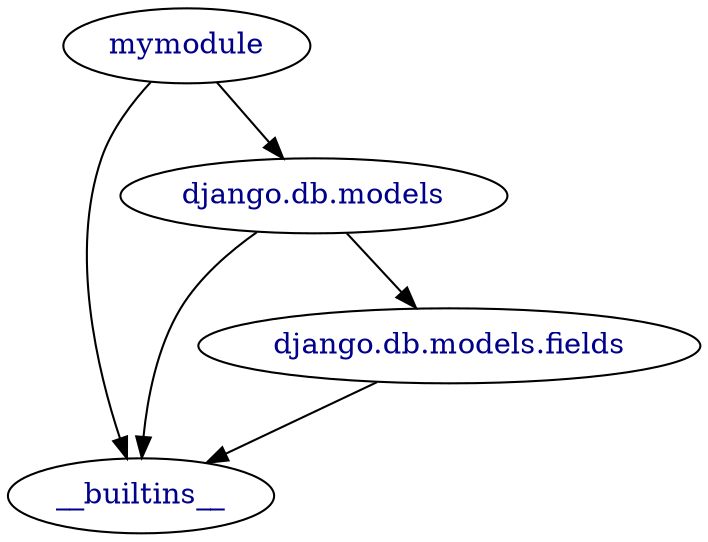 digraph "mfile.py" {
	graph [fontcolor=blue labelloc=t margin=0]
	node [fontcolor="#00008b"]
	__builtins__
	"django.db.models"
	"django.db.models.fields"
	"django.db.models" -> "django.db.models.fields"
	"django.db.models" -> __builtins__
	"django.db.models.fields" -> __builtins__
	mymodule
	mymodule -> "django.db.models"
	mymodule -> __builtins__
}
